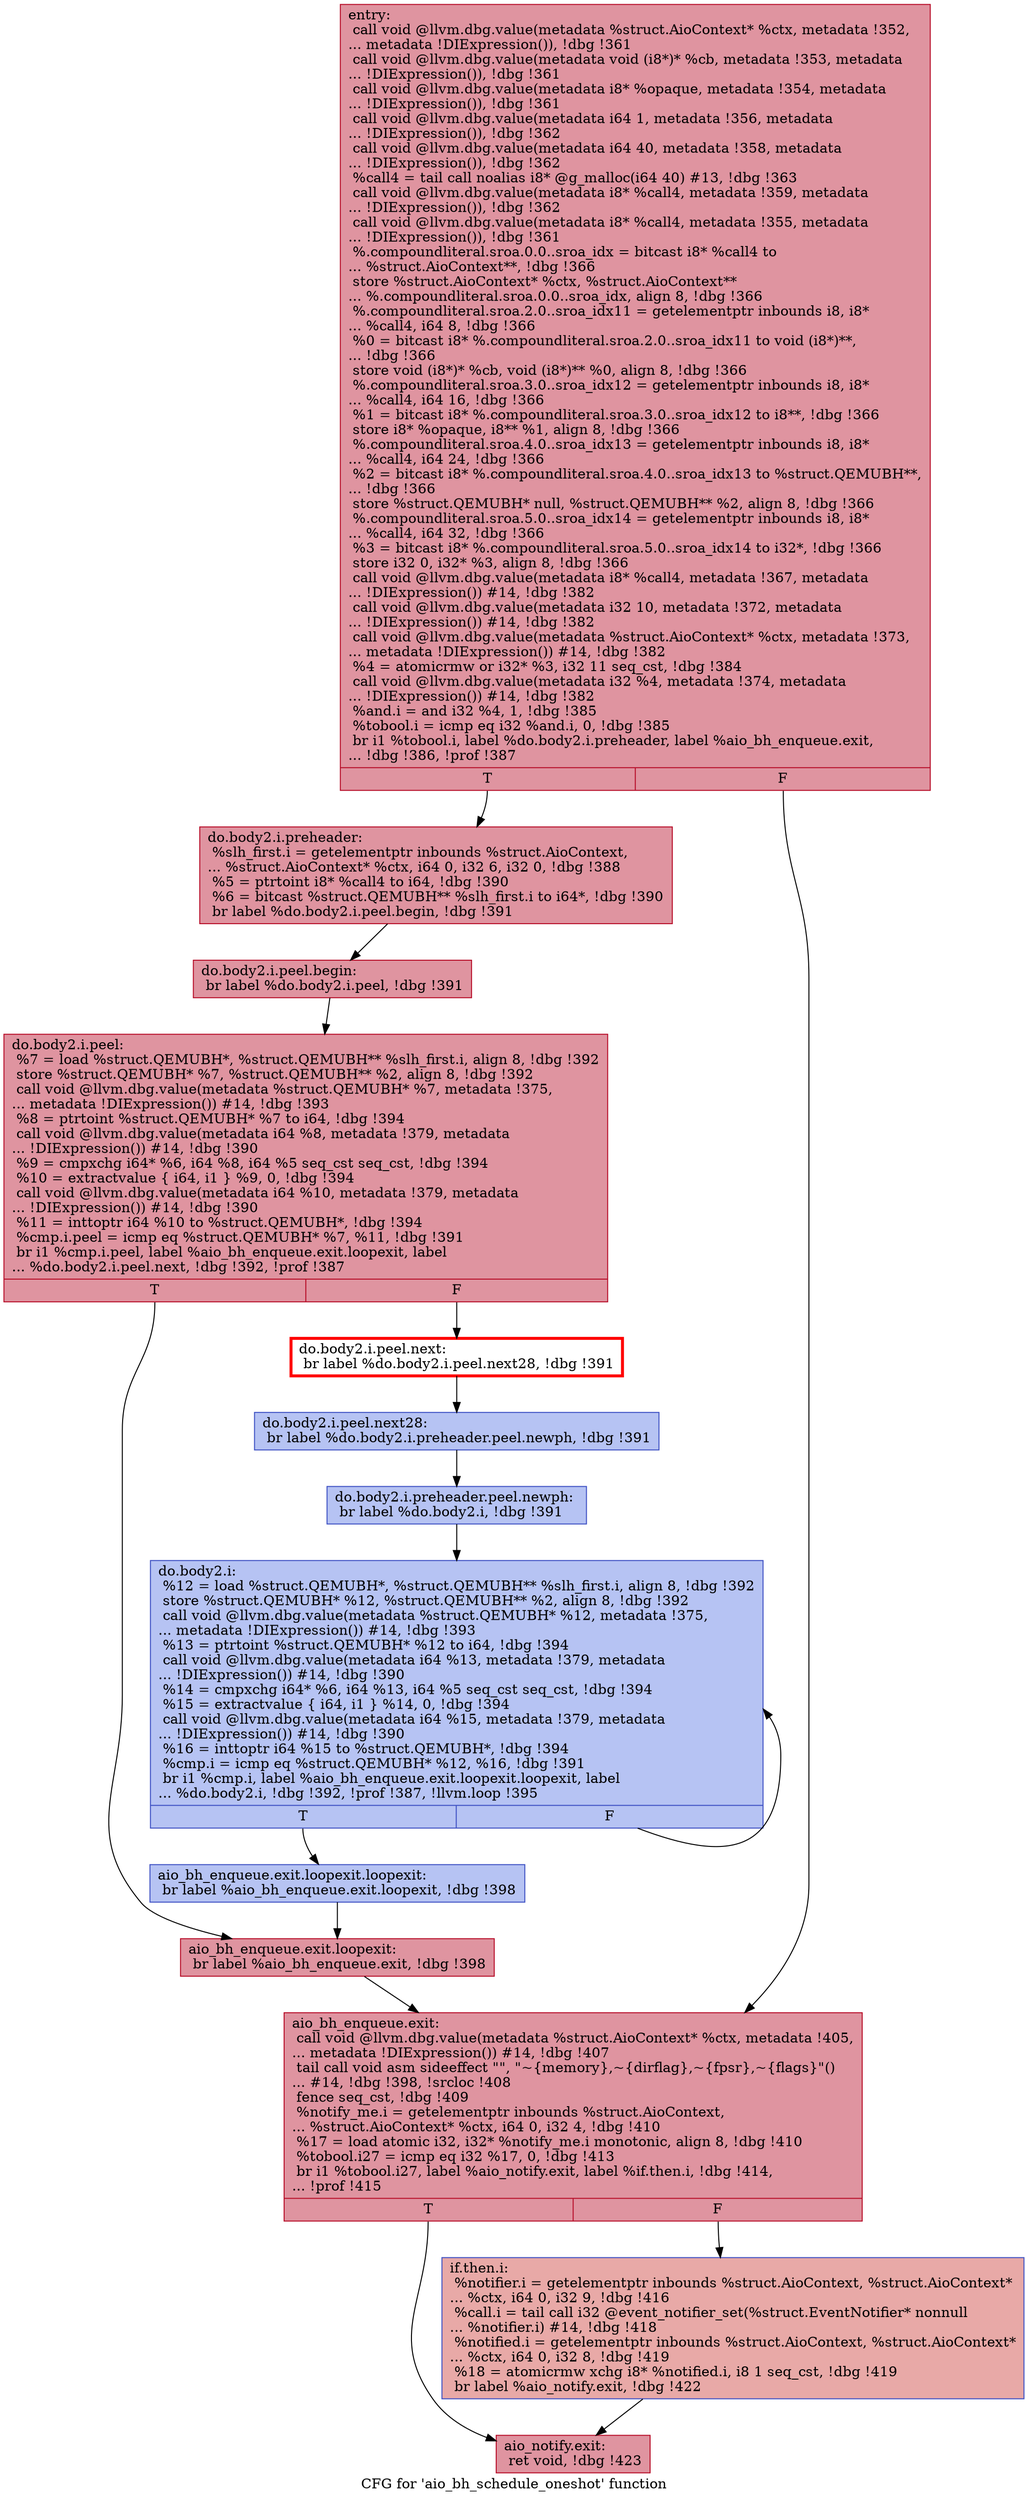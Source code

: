 digraph "CFG for 'aio_bh_schedule_oneshot' function" {
	label="CFG for 'aio_bh_schedule_oneshot' function";

	Node0x55e9b6982100 [shape=record,color="#b70d28ff", style=filled, fillcolor="#b70d2870",label="{entry:\l  call void @llvm.dbg.value(metadata %struct.AioContext* %ctx, metadata !352,\l... metadata !DIExpression()), !dbg !361\l  call void @llvm.dbg.value(metadata void (i8*)* %cb, metadata !353, metadata\l... !DIExpression()), !dbg !361\l  call void @llvm.dbg.value(metadata i8* %opaque, metadata !354, metadata\l... !DIExpression()), !dbg !361\l  call void @llvm.dbg.value(metadata i64 1, metadata !356, metadata\l... !DIExpression()), !dbg !362\l  call void @llvm.dbg.value(metadata i64 40, metadata !358, metadata\l... !DIExpression()), !dbg !362\l  %call4 = tail call noalias i8* @g_malloc(i64 40) #13, !dbg !363\l  call void @llvm.dbg.value(metadata i8* %call4, metadata !359, metadata\l... !DIExpression()), !dbg !362\l  call void @llvm.dbg.value(metadata i8* %call4, metadata !355, metadata\l... !DIExpression()), !dbg !361\l  %.compoundliteral.sroa.0.0..sroa_idx = bitcast i8* %call4 to\l... %struct.AioContext**, !dbg !366\l  store %struct.AioContext* %ctx, %struct.AioContext**\l... %.compoundliteral.sroa.0.0..sroa_idx, align 8, !dbg !366\l  %.compoundliteral.sroa.2.0..sroa_idx11 = getelementptr inbounds i8, i8*\l... %call4, i64 8, !dbg !366\l  %0 = bitcast i8* %.compoundliteral.sroa.2.0..sroa_idx11 to void (i8*)**,\l... !dbg !366\l  store void (i8*)* %cb, void (i8*)** %0, align 8, !dbg !366\l  %.compoundliteral.sroa.3.0..sroa_idx12 = getelementptr inbounds i8, i8*\l... %call4, i64 16, !dbg !366\l  %1 = bitcast i8* %.compoundliteral.sroa.3.0..sroa_idx12 to i8**, !dbg !366\l  store i8* %opaque, i8** %1, align 8, !dbg !366\l  %.compoundliteral.sroa.4.0..sroa_idx13 = getelementptr inbounds i8, i8*\l... %call4, i64 24, !dbg !366\l  %2 = bitcast i8* %.compoundliteral.sroa.4.0..sroa_idx13 to %struct.QEMUBH**,\l... !dbg !366\l  store %struct.QEMUBH* null, %struct.QEMUBH** %2, align 8, !dbg !366\l  %.compoundliteral.sroa.5.0..sroa_idx14 = getelementptr inbounds i8, i8*\l... %call4, i64 32, !dbg !366\l  %3 = bitcast i8* %.compoundliteral.sroa.5.0..sroa_idx14 to i32*, !dbg !366\l  store i32 0, i32* %3, align 8, !dbg !366\l  call void @llvm.dbg.value(metadata i8* %call4, metadata !367, metadata\l... !DIExpression()) #14, !dbg !382\l  call void @llvm.dbg.value(metadata i32 10, metadata !372, metadata\l... !DIExpression()) #14, !dbg !382\l  call void @llvm.dbg.value(metadata %struct.AioContext* %ctx, metadata !373,\l... metadata !DIExpression()) #14, !dbg !382\l  %4 = atomicrmw or i32* %3, i32 11 seq_cst, !dbg !384\l  call void @llvm.dbg.value(metadata i32 %4, metadata !374, metadata\l... !DIExpression()) #14, !dbg !382\l  %and.i = and i32 %4, 1, !dbg !385\l  %tobool.i = icmp eq i32 %and.i, 0, !dbg !385\l  br i1 %tobool.i, label %do.body2.i.preheader, label %aio_bh_enqueue.exit,\l... !dbg !386, !prof !387\l|{<s0>T|<s1>F}}"];
	Node0x55e9b6982100:s0 -> Node0x55e9b6aa6390;
	Node0x55e9b6982100:s1 -> Node0x55e9b6a5bce0;
	Node0x55e9b6aa6390 [shape=record,color="#b70d28ff", style=filled, fillcolor="#b70d2870",label="{do.body2.i.preheader:                             \l  %slh_first.i = getelementptr inbounds %struct.AioContext,\l... %struct.AioContext* %ctx, i64 0, i32 6, i32 0, !dbg !388\l  %5 = ptrtoint i8* %call4 to i64, !dbg !390\l  %6 = bitcast %struct.QEMUBH** %slh_first.i to i64*, !dbg !390\l  br label %do.body2.i.peel.begin, !dbg !391\l}"];
	Node0x55e9b6aa6390 -> Node0x55e9b6bc82f0;
	Node0x55e9b6bc82f0 [shape=record,color="#b70d28ff", style=filled, fillcolor="#b70d2870",label="{do.body2.i.peel.begin:                            \l  br label %do.body2.i.peel, !dbg !391\l}"];
	Node0x55e9b6bc82f0 -> Node0x55e9b6a9c9e0;
	Node0x55e9b6a9c9e0 [shape=record,color="#b70d28ff", style=filled, fillcolor="#b70d2870",label="{do.body2.i.peel:                                  \l  %7 = load %struct.QEMUBH*, %struct.QEMUBH** %slh_first.i, align 8, !dbg !392\l  store %struct.QEMUBH* %7, %struct.QEMUBH** %2, align 8, !dbg !392\l  call void @llvm.dbg.value(metadata %struct.QEMUBH* %7, metadata !375,\l... metadata !DIExpression()) #14, !dbg !393\l  %8 = ptrtoint %struct.QEMUBH* %7 to i64, !dbg !394\l  call void @llvm.dbg.value(metadata i64 %8, metadata !379, metadata\l... !DIExpression()) #14, !dbg !390\l  %9 = cmpxchg i64* %6, i64 %8, i64 %5 seq_cst seq_cst, !dbg !394\l  %10 = extractvalue \{ i64, i1 \} %9, 0, !dbg !394\l  call void @llvm.dbg.value(metadata i64 %10, metadata !379, metadata\l... !DIExpression()) #14, !dbg !390\l  %11 = inttoptr i64 %10 to %struct.QEMUBH*, !dbg !394\l  %cmp.i.peel = icmp eq %struct.QEMUBH* %7, %11, !dbg !391\l  br i1 %cmp.i.peel, label %aio_bh_enqueue.exit.loopexit, label\l... %do.body2.i.peel.next, !dbg !392, !prof !387\l|{<s0>T|<s1>F}}"];
	Node0x55e9b6a9c9e0:s0 -> Node0x55e9b6aa2ca0;
	Node0x55e9b6a9c9e0:s1 -> Node0x55e9b6bb08d0;
	Node0x55e9b6bb08d0 [shape=record,penwidth=3.0, color="red",label="{do.body2.i.peel.next:                             \l  br label %do.body2.i.peel.next28, !dbg !391\l}"];
	Node0x55e9b6bb08d0 -> Node0x55e9b6bdb3f0;
	Node0x55e9b6bdb3f0 [shape=record,color="#3d50c3ff", style=filled, fillcolor="#5977e370",label="{do.body2.i.peel.next28:                           \l  br label %do.body2.i.preheader.peel.newph, !dbg !391\l}"];
	Node0x55e9b6bdb3f0 -> Node0x55e9b6a472a0;
	Node0x55e9b6a472a0 [shape=record,color="#3d50c3ff", style=filled, fillcolor="#5977e370",label="{do.body2.i.preheader.peel.newph:                  \l  br label %do.body2.i, !dbg !391\l}"];
	Node0x55e9b6a472a0 -> Node0x55e9b69da610;
	Node0x55e9b69da610 [shape=record,color="#3d50c3ff", style=filled, fillcolor="#5977e370",label="{do.body2.i:                                       \l  %12 = load %struct.QEMUBH*, %struct.QEMUBH** %slh_first.i, align 8, !dbg !392\l  store %struct.QEMUBH* %12, %struct.QEMUBH** %2, align 8, !dbg !392\l  call void @llvm.dbg.value(metadata %struct.QEMUBH* %12, metadata !375,\l... metadata !DIExpression()) #14, !dbg !393\l  %13 = ptrtoint %struct.QEMUBH* %12 to i64, !dbg !394\l  call void @llvm.dbg.value(metadata i64 %13, metadata !379, metadata\l... !DIExpression()) #14, !dbg !390\l  %14 = cmpxchg i64* %6, i64 %13, i64 %5 seq_cst seq_cst, !dbg !394\l  %15 = extractvalue \{ i64, i1 \} %14, 0, !dbg !394\l  call void @llvm.dbg.value(metadata i64 %15, metadata !379, metadata\l... !DIExpression()) #14, !dbg !390\l  %16 = inttoptr i64 %15 to %struct.QEMUBH*, !dbg !394\l  %cmp.i = icmp eq %struct.QEMUBH* %12, %16, !dbg !391\l  br i1 %cmp.i, label %aio_bh_enqueue.exit.loopexit.loopexit, label\l... %do.body2.i, !dbg !392, !prof !387, !llvm.loop !395\l|{<s0>T|<s1>F}}"];
	Node0x55e9b69da610:s0 -> Node0x55e9b6bc6fb0;
	Node0x55e9b69da610:s1 -> Node0x55e9b69da610;
	Node0x55e9b6bc6fb0 [shape=record,color="#3d50c3ff", style=filled, fillcolor="#5977e370",label="{aio_bh_enqueue.exit.loopexit.loopexit:            \l  br label %aio_bh_enqueue.exit.loopexit, !dbg !398\l}"];
	Node0x55e9b6bc6fb0 -> Node0x55e9b6aa2ca0;
	Node0x55e9b6aa2ca0 [shape=record,color="#b70d28ff", style=filled, fillcolor="#b70d2870",label="{aio_bh_enqueue.exit.loopexit:                     \l  br label %aio_bh_enqueue.exit, !dbg !398\l}"];
	Node0x55e9b6aa2ca0 -> Node0x55e9b6a5bce0;
	Node0x55e9b6a5bce0 [shape=record,color="#b70d28ff", style=filled, fillcolor="#b70d2870",label="{aio_bh_enqueue.exit:                              \l  call void @llvm.dbg.value(metadata %struct.AioContext* %ctx, metadata !405,\l... metadata !DIExpression()) #14, !dbg !407\l  tail call void asm sideeffect \"\", \"~\{memory\},~\{dirflag\},~\{fpsr\},~\{flags\}\"()\l... #14, !dbg !398, !srcloc !408\l  fence seq_cst, !dbg !409\l  %notify_me.i = getelementptr inbounds %struct.AioContext,\l... %struct.AioContext* %ctx, i64 0, i32 4, !dbg !410\l  %17 = load atomic i32, i32* %notify_me.i monotonic, align 8, !dbg !410\l  %tobool.i27 = icmp eq i32 %17, 0, !dbg !413\l  br i1 %tobool.i27, label %aio_notify.exit, label %if.then.i, !dbg !414,\l... !prof !415\l|{<s0>T|<s1>F}}"];
	Node0x55e9b6a5bce0:s0 -> Node0x55e9b6a534c0;
	Node0x55e9b6a5bce0:s1 -> Node0x55e9b69ee2c0;
	Node0x55e9b69ee2c0 [shape=record,color="#3d50c3ff", style=filled, fillcolor="#ca3b3770",label="{if.then.i:                                        \l  %notifier.i = getelementptr inbounds %struct.AioContext, %struct.AioContext*\l... %ctx, i64 0, i32 9, !dbg !416\l  %call.i = tail call i32 @event_notifier_set(%struct.EventNotifier* nonnull\l... %notifier.i) #14, !dbg !418\l  %notified.i = getelementptr inbounds %struct.AioContext, %struct.AioContext*\l... %ctx, i64 0, i32 8, !dbg !419\l  %18 = atomicrmw xchg i8* %notified.i, i8 1 seq_cst, !dbg !419\l  br label %aio_notify.exit, !dbg !422\l}"];
	Node0x55e9b69ee2c0 -> Node0x55e9b6a534c0;
	Node0x55e9b6a534c0 [shape=record,color="#b70d28ff", style=filled, fillcolor="#b70d2870",label="{aio_notify.exit:                                  \l  ret void, !dbg !423\l}"];
}
